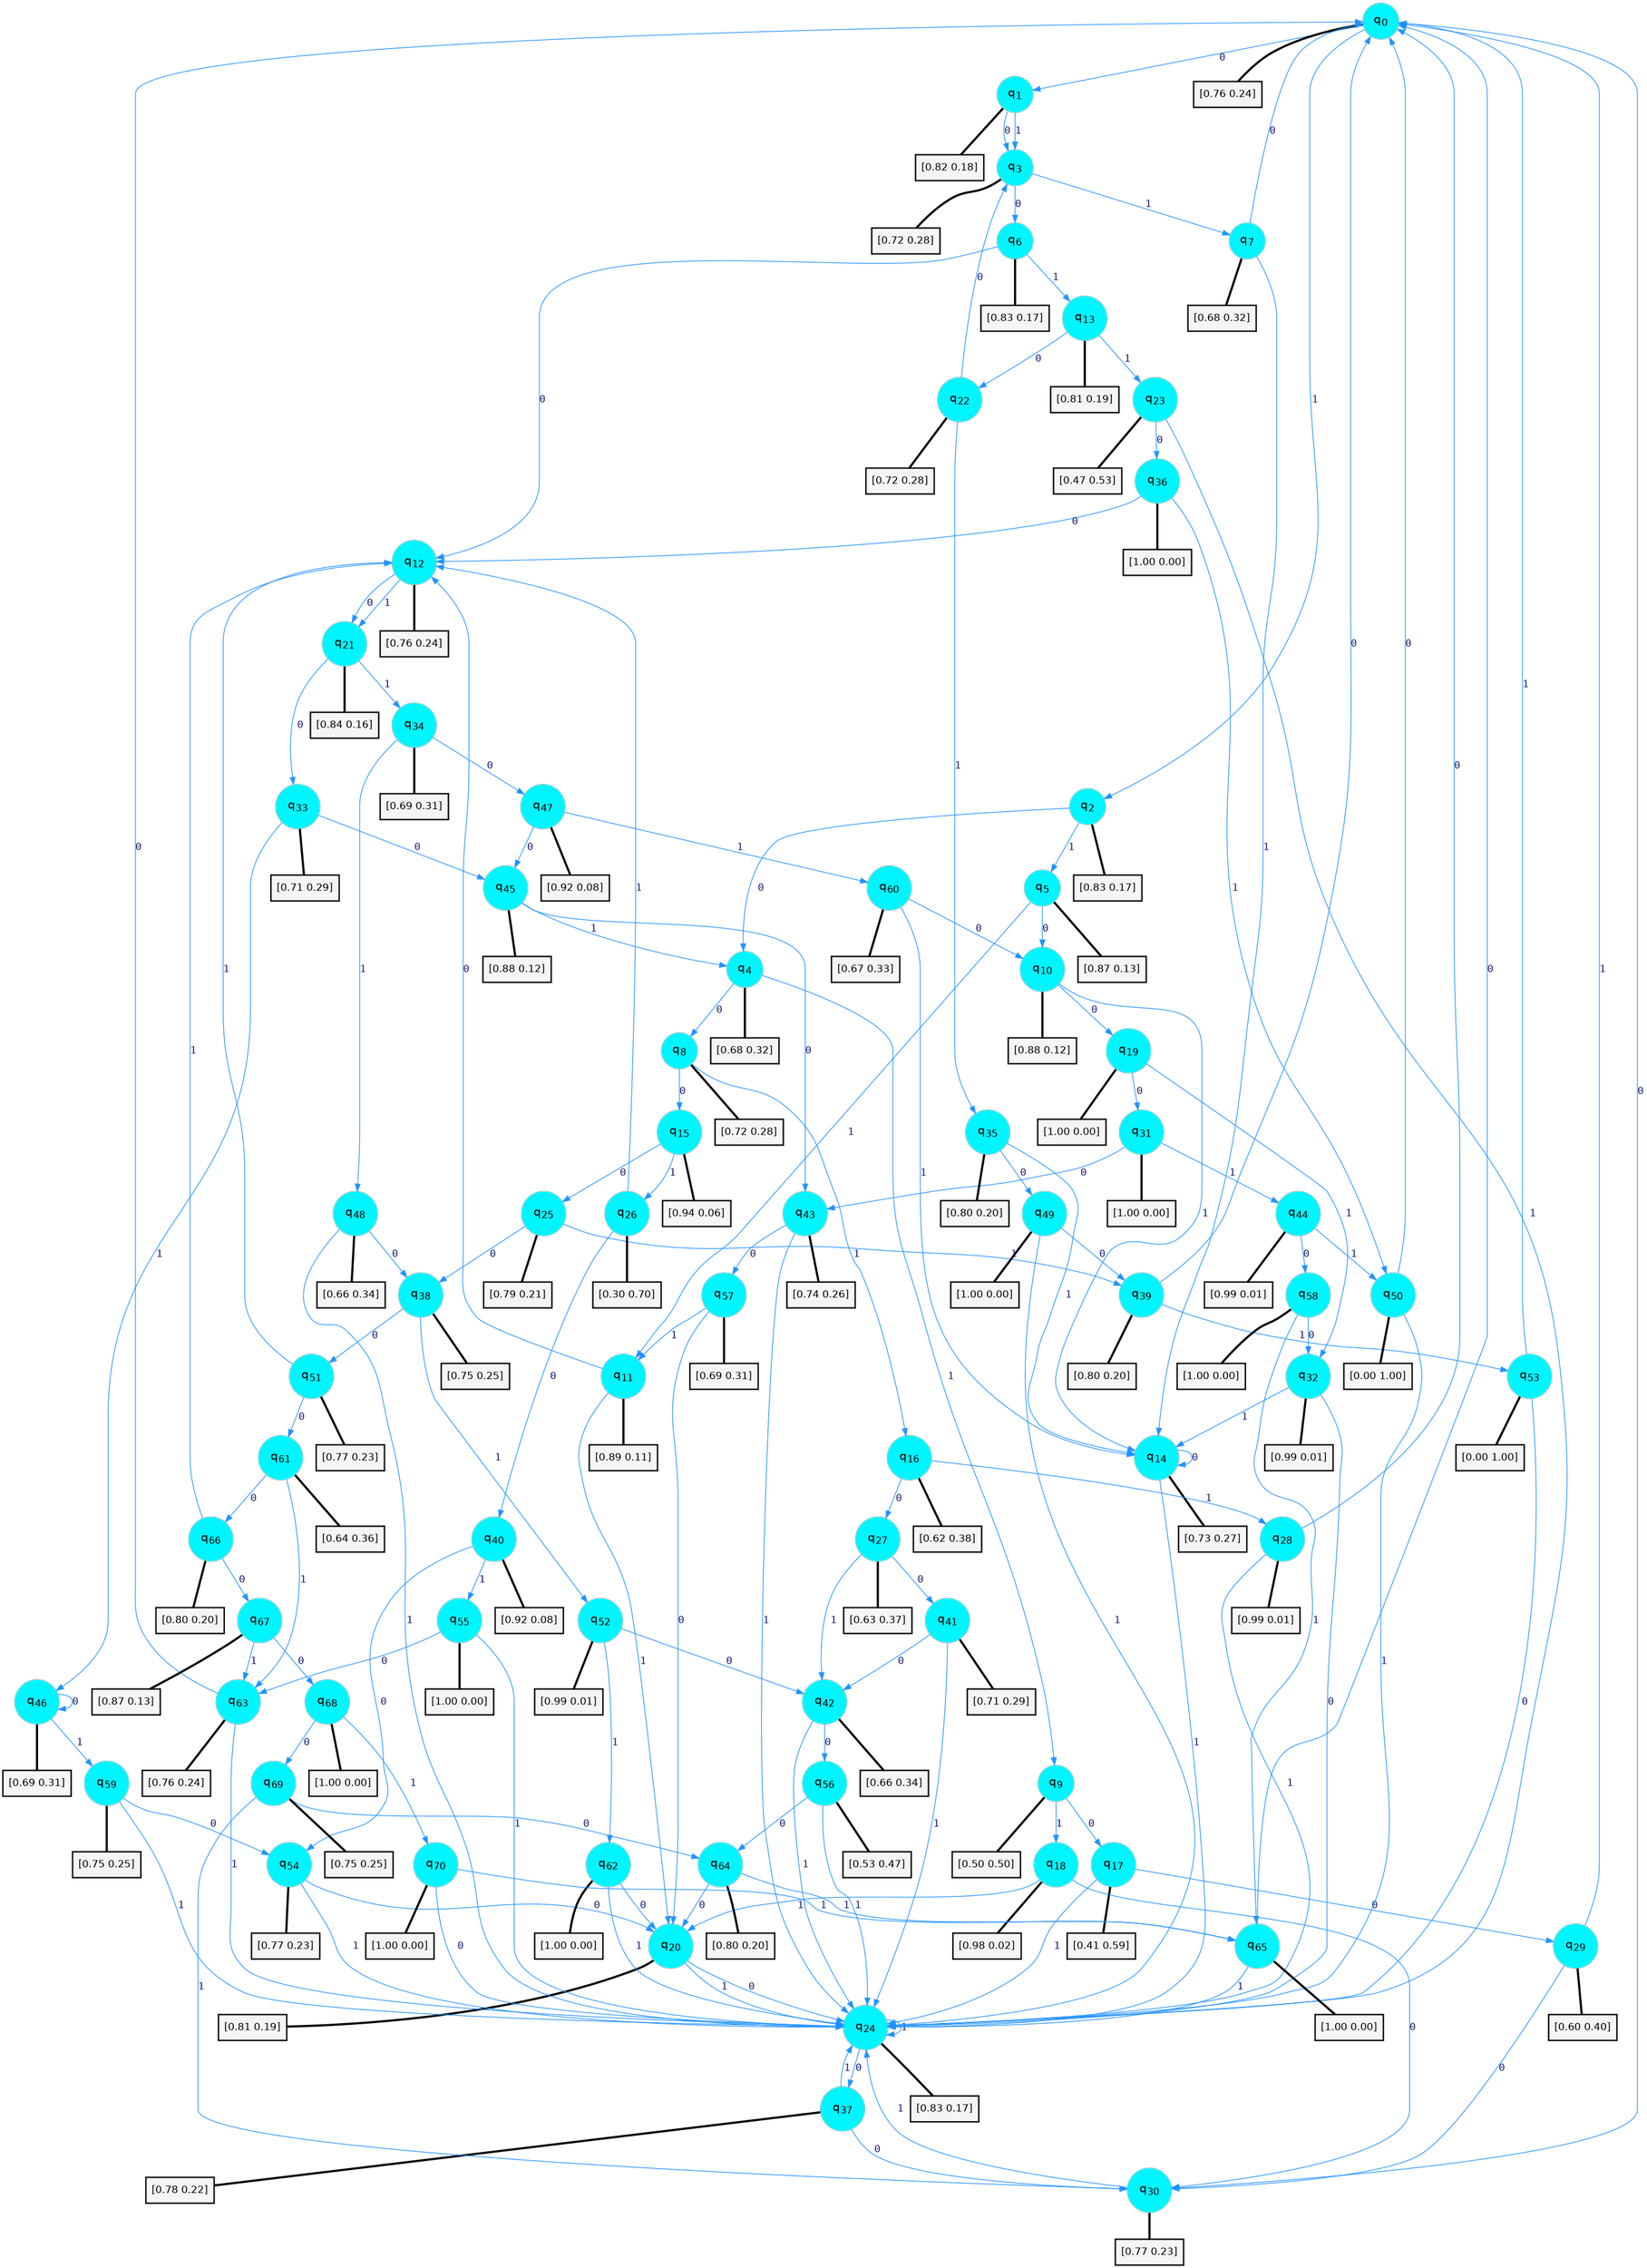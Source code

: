 digraph G {
graph [
bgcolor=transparent, dpi=300, rankdir=TD, size="40,25"];
node [
color=gray, fillcolor=turquoise1, fontcolor=black, fontname=Helvetica, fontsize=16, fontweight=bold, shape=circle, style=filled];
edge [
arrowsize=1, color=dodgerblue1, fontcolor=midnightblue, fontname=courier, fontweight=bold, penwidth=1, style=solid, weight=20];
0[label=<q<SUB>0</SUB>>];
1[label=<q<SUB>1</SUB>>];
2[label=<q<SUB>2</SUB>>];
3[label=<q<SUB>3</SUB>>];
4[label=<q<SUB>4</SUB>>];
5[label=<q<SUB>5</SUB>>];
6[label=<q<SUB>6</SUB>>];
7[label=<q<SUB>7</SUB>>];
8[label=<q<SUB>8</SUB>>];
9[label=<q<SUB>9</SUB>>];
10[label=<q<SUB>10</SUB>>];
11[label=<q<SUB>11</SUB>>];
12[label=<q<SUB>12</SUB>>];
13[label=<q<SUB>13</SUB>>];
14[label=<q<SUB>14</SUB>>];
15[label=<q<SUB>15</SUB>>];
16[label=<q<SUB>16</SUB>>];
17[label=<q<SUB>17</SUB>>];
18[label=<q<SUB>18</SUB>>];
19[label=<q<SUB>19</SUB>>];
20[label=<q<SUB>20</SUB>>];
21[label=<q<SUB>21</SUB>>];
22[label=<q<SUB>22</SUB>>];
23[label=<q<SUB>23</SUB>>];
24[label=<q<SUB>24</SUB>>];
25[label=<q<SUB>25</SUB>>];
26[label=<q<SUB>26</SUB>>];
27[label=<q<SUB>27</SUB>>];
28[label=<q<SUB>28</SUB>>];
29[label=<q<SUB>29</SUB>>];
30[label=<q<SUB>30</SUB>>];
31[label=<q<SUB>31</SUB>>];
32[label=<q<SUB>32</SUB>>];
33[label=<q<SUB>33</SUB>>];
34[label=<q<SUB>34</SUB>>];
35[label=<q<SUB>35</SUB>>];
36[label=<q<SUB>36</SUB>>];
37[label=<q<SUB>37</SUB>>];
38[label=<q<SUB>38</SUB>>];
39[label=<q<SUB>39</SUB>>];
40[label=<q<SUB>40</SUB>>];
41[label=<q<SUB>41</SUB>>];
42[label=<q<SUB>42</SUB>>];
43[label=<q<SUB>43</SUB>>];
44[label=<q<SUB>44</SUB>>];
45[label=<q<SUB>45</SUB>>];
46[label=<q<SUB>46</SUB>>];
47[label=<q<SUB>47</SUB>>];
48[label=<q<SUB>48</SUB>>];
49[label=<q<SUB>49</SUB>>];
50[label=<q<SUB>50</SUB>>];
51[label=<q<SUB>51</SUB>>];
52[label=<q<SUB>52</SUB>>];
53[label=<q<SUB>53</SUB>>];
54[label=<q<SUB>54</SUB>>];
55[label=<q<SUB>55</SUB>>];
56[label=<q<SUB>56</SUB>>];
57[label=<q<SUB>57</SUB>>];
58[label=<q<SUB>58</SUB>>];
59[label=<q<SUB>59</SUB>>];
60[label=<q<SUB>60</SUB>>];
61[label=<q<SUB>61</SUB>>];
62[label=<q<SUB>62</SUB>>];
63[label=<q<SUB>63</SUB>>];
64[label=<q<SUB>64</SUB>>];
65[label=<q<SUB>65</SUB>>];
66[label=<q<SUB>66</SUB>>];
67[label=<q<SUB>67</SUB>>];
68[label=<q<SUB>68</SUB>>];
69[label=<q<SUB>69</SUB>>];
70[label=<q<SUB>70</SUB>>];
71[label="[0.76 0.24]", shape=box,fontcolor=black, fontname=Helvetica, fontsize=14, penwidth=2, fillcolor=whitesmoke,color=black];
72[label="[0.82 0.18]", shape=box,fontcolor=black, fontname=Helvetica, fontsize=14, penwidth=2, fillcolor=whitesmoke,color=black];
73[label="[0.83 0.17]", shape=box,fontcolor=black, fontname=Helvetica, fontsize=14, penwidth=2, fillcolor=whitesmoke,color=black];
74[label="[0.72 0.28]", shape=box,fontcolor=black, fontname=Helvetica, fontsize=14, penwidth=2, fillcolor=whitesmoke,color=black];
75[label="[0.68 0.32]", shape=box,fontcolor=black, fontname=Helvetica, fontsize=14, penwidth=2, fillcolor=whitesmoke,color=black];
76[label="[0.87 0.13]", shape=box,fontcolor=black, fontname=Helvetica, fontsize=14, penwidth=2, fillcolor=whitesmoke,color=black];
77[label="[0.83 0.17]", shape=box,fontcolor=black, fontname=Helvetica, fontsize=14, penwidth=2, fillcolor=whitesmoke,color=black];
78[label="[0.68 0.32]", shape=box,fontcolor=black, fontname=Helvetica, fontsize=14, penwidth=2, fillcolor=whitesmoke,color=black];
79[label="[0.72 0.28]", shape=box,fontcolor=black, fontname=Helvetica, fontsize=14, penwidth=2, fillcolor=whitesmoke,color=black];
80[label="[0.50 0.50]", shape=box,fontcolor=black, fontname=Helvetica, fontsize=14, penwidth=2, fillcolor=whitesmoke,color=black];
81[label="[0.88 0.12]", shape=box,fontcolor=black, fontname=Helvetica, fontsize=14, penwidth=2, fillcolor=whitesmoke,color=black];
82[label="[0.89 0.11]", shape=box,fontcolor=black, fontname=Helvetica, fontsize=14, penwidth=2, fillcolor=whitesmoke,color=black];
83[label="[0.76 0.24]", shape=box,fontcolor=black, fontname=Helvetica, fontsize=14, penwidth=2, fillcolor=whitesmoke,color=black];
84[label="[0.81 0.19]", shape=box,fontcolor=black, fontname=Helvetica, fontsize=14, penwidth=2, fillcolor=whitesmoke,color=black];
85[label="[0.73 0.27]", shape=box,fontcolor=black, fontname=Helvetica, fontsize=14, penwidth=2, fillcolor=whitesmoke,color=black];
86[label="[0.94 0.06]", shape=box,fontcolor=black, fontname=Helvetica, fontsize=14, penwidth=2, fillcolor=whitesmoke,color=black];
87[label="[0.62 0.38]", shape=box,fontcolor=black, fontname=Helvetica, fontsize=14, penwidth=2, fillcolor=whitesmoke,color=black];
88[label="[0.41 0.59]", shape=box,fontcolor=black, fontname=Helvetica, fontsize=14, penwidth=2, fillcolor=whitesmoke,color=black];
89[label="[0.98 0.02]", shape=box,fontcolor=black, fontname=Helvetica, fontsize=14, penwidth=2, fillcolor=whitesmoke,color=black];
90[label="[1.00 0.00]", shape=box,fontcolor=black, fontname=Helvetica, fontsize=14, penwidth=2, fillcolor=whitesmoke,color=black];
91[label="[0.81 0.19]", shape=box,fontcolor=black, fontname=Helvetica, fontsize=14, penwidth=2, fillcolor=whitesmoke,color=black];
92[label="[0.84 0.16]", shape=box,fontcolor=black, fontname=Helvetica, fontsize=14, penwidth=2, fillcolor=whitesmoke,color=black];
93[label="[0.72 0.28]", shape=box,fontcolor=black, fontname=Helvetica, fontsize=14, penwidth=2, fillcolor=whitesmoke,color=black];
94[label="[0.47 0.53]", shape=box,fontcolor=black, fontname=Helvetica, fontsize=14, penwidth=2, fillcolor=whitesmoke,color=black];
95[label="[0.83 0.17]", shape=box,fontcolor=black, fontname=Helvetica, fontsize=14, penwidth=2, fillcolor=whitesmoke,color=black];
96[label="[0.79 0.21]", shape=box,fontcolor=black, fontname=Helvetica, fontsize=14, penwidth=2, fillcolor=whitesmoke,color=black];
97[label="[0.30 0.70]", shape=box,fontcolor=black, fontname=Helvetica, fontsize=14, penwidth=2, fillcolor=whitesmoke,color=black];
98[label="[0.63 0.37]", shape=box,fontcolor=black, fontname=Helvetica, fontsize=14, penwidth=2, fillcolor=whitesmoke,color=black];
99[label="[0.99 0.01]", shape=box,fontcolor=black, fontname=Helvetica, fontsize=14, penwidth=2, fillcolor=whitesmoke,color=black];
100[label="[0.60 0.40]", shape=box,fontcolor=black, fontname=Helvetica, fontsize=14, penwidth=2, fillcolor=whitesmoke,color=black];
101[label="[0.77 0.23]", shape=box,fontcolor=black, fontname=Helvetica, fontsize=14, penwidth=2, fillcolor=whitesmoke,color=black];
102[label="[1.00 0.00]", shape=box,fontcolor=black, fontname=Helvetica, fontsize=14, penwidth=2, fillcolor=whitesmoke,color=black];
103[label="[0.99 0.01]", shape=box,fontcolor=black, fontname=Helvetica, fontsize=14, penwidth=2, fillcolor=whitesmoke,color=black];
104[label="[0.71 0.29]", shape=box,fontcolor=black, fontname=Helvetica, fontsize=14, penwidth=2, fillcolor=whitesmoke,color=black];
105[label="[0.69 0.31]", shape=box,fontcolor=black, fontname=Helvetica, fontsize=14, penwidth=2, fillcolor=whitesmoke,color=black];
106[label="[0.80 0.20]", shape=box,fontcolor=black, fontname=Helvetica, fontsize=14, penwidth=2, fillcolor=whitesmoke,color=black];
107[label="[1.00 0.00]", shape=box,fontcolor=black, fontname=Helvetica, fontsize=14, penwidth=2, fillcolor=whitesmoke,color=black];
108[label="[0.78 0.22]", shape=box,fontcolor=black, fontname=Helvetica, fontsize=14, penwidth=2, fillcolor=whitesmoke,color=black];
109[label="[0.75 0.25]", shape=box,fontcolor=black, fontname=Helvetica, fontsize=14, penwidth=2, fillcolor=whitesmoke,color=black];
110[label="[0.80 0.20]", shape=box,fontcolor=black, fontname=Helvetica, fontsize=14, penwidth=2, fillcolor=whitesmoke,color=black];
111[label="[0.92 0.08]", shape=box,fontcolor=black, fontname=Helvetica, fontsize=14, penwidth=2, fillcolor=whitesmoke,color=black];
112[label="[0.71 0.29]", shape=box,fontcolor=black, fontname=Helvetica, fontsize=14, penwidth=2, fillcolor=whitesmoke,color=black];
113[label="[0.66 0.34]", shape=box,fontcolor=black, fontname=Helvetica, fontsize=14, penwidth=2, fillcolor=whitesmoke,color=black];
114[label="[0.74 0.26]", shape=box,fontcolor=black, fontname=Helvetica, fontsize=14, penwidth=2, fillcolor=whitesmoke,color=black];
115[label="[0.99 0.01]", shape=box,fontcolor=black, fontname=Helvetica, fontsize=14, penwidth=2, fillcolor=whitesmoke,color=black];
116[label="[0.88 0.12]", shape=box,fontcolor=black, fontname=Helvetica, fontsize=14, penwidth=2, fillcolor=whitesmoke,color=black];
117[label="[0.69 0.31]", shape=box,fontcolor=black, fontname=Helvetica, fontsize=14, penwidth=2, fillcolor=whitesmoke,color=black];
118[label="[0.92 0.08]", shape=box,fontcolor=black, fontname=Helvetica, fontsize=14, penwidth=2, fillcolor=whitesmoke,color=black];
119[label="[0.66 0.34]", shape=box,fontcolor=black, fontname=Helvetica, fontsize=14, penwidth=2, fillcolor=whitesmoke,color=black];
120[label="[1.00 0.00]", shape=box,fontcolor=black, fontname=Helvetica, fontsize=14, penwidth=2, fillcolor=whitesmoke,color=black];
121[label="[0.00 1.00]", shape=box,fontcolor=black, fontname=Helvetica, fontsize=14, penwidth=2, fillcolor=whitesmoke,color=black];
122[label="[0.77 0.23]", shape=box,fontcolor=black, fontname=Helvetica, fontsize=14, penwidth=2, fillcolor=whitesmoke,color=black];
123[label="[0.99 0.01]", shape=box,fontcolor=black, fontname=Helvetica, fontsize=14, penwidth=2, fillcolor=whitesmoke,color=black];
124[label="[0.00 1.00]", shape=box,fontcolor=black, fontname=Helvetica, fontsize=14, penwidth=2, fillcolor=whitesmoke,color=black];
125[label="[0.77 0.23]", shape=box,fontcolor=black, fontname=Helvetica, fontsize=14, penwidth=2, fillcolor=whitesmoke,color=black];
126[label="[1.00 0.00]", shape=box,fontcolor=black, fontname=Helvetica, fontsize=14, penwidth=2, fillcolor=whitesmoke,color=black];
127[label="[0.53 0.47]", shape=box,fontcolor=black, fontname=Helvetica, fontsize=14, penwidth=2, fillcolor=whitesmoke,color=black];
128[label="[0.69 0.31]", shape=box,fontcolor=black, fontname=Helvetica, fontsize=14, penwidth=2, fillcolor=whitesmoke,color=black];
129[label="[1.00 0.00]", shape=box,fontcolor=black, fontname=Helvetica, fontsize=14, penwidth=2, fillcolor=whitesmoke,color=black];
130[label="[0.75 0.25]", shape=box,fontcolor=black, fontname=Helvetica, fontsize=14, penwidth=2, fillcolor=whitesmoke,color=black];
131[label="[0.67 0.33]", shape=box,fontcolor=black, fontname=Helvetica, fontsize=14, penwidth=2, fillcolor=whitesmoke,color=black];
132[label="[0.64 0.36]", shape=box,fontcolor=black, fontname=Helvetica, fontsize=14, penwidth=2, fillcolor=whitesmoke,color=black];
133[label="[1.00 0.00]", shape=box,fontcolor=black, fontname=Helvetica, fontsize=14, penwidth=2, fillcolor=whitesmoke,color=black];
134[label="[0.76 0.24]", shape=box,fontcolor=black, fontname=Helvetica, fontsize=14, penwidth=2, fillcolor=whitesmoke,color=black];
135[label="[0.80 0.20]", shape=box,fontcolor=black, fontname=Helvetica, fontsize=14, penwidth=2, fillcolor=whitesmoke,color=black];
136[label="[1.00 0.00]", shape=box,fontcolor=black, fontname=Helvetica, fontsize=14, penwidth=2, fillcolor=whitesmoke,color=black];
137[label="[0.80 0.20]", shape=box,fontcolor=black, fontname=Helvetica, fontsize=14, penwidth=2, fillcolor=whitesmoke,color=black];
138[label="[0.87 0.13]", shape=box,fontcolor=black, fontname=Helvetica, fontsize=14, penwidth=2, fillcolor=whitesmoke,color=black];
139[label="[1.00 0.00]", shape=box,fontcolor=black, fontname=Helvetica, fontsize=14, penwidth=2, fillcolor=whitesmoke,color=black];
140[label="[0.75 0.25]", shape=box,fontcolor=black, fontname=Helvetica, fontsize=14, penwidth=2, fillcolor=whitesmoke,color=black];
141[label="[1.00 0.00]", shape=box,fontcolor=black, fontname=Helvetica, fontsize=14, penwidth=2, fillcolor=whitesmoke,color=black];
0->1 [label=0];
0->2 [label=1];
0->71 [arrowhead=none, penwidth=3,color=black];
1->3 [label=0];
1->3 [label=1];
1->72 [arrowhead=none, penwidth=3,color=black];
2->4 [label=0];
2->5 [label=1];
2->73 [arrowhead=none, penwidth=3,color=black];
3->6 [label=0];
3->7 [label=1];
3->74 [arrowhead=none, penwidth=3,color=black];
4->8 [label=0];
4->9 [label=1];
4->75 [arrowhead=none, penwidth=3,color=black];
5->10 [label=0];
5->11 [label=1];
5->76 [arrowhead=none, penwidth=3,color=black];
6->12 [label=0];
6->13 [label=1];
6->77 [arrowhead=none, penwidth=3,color=black];
7->0 [label=0];
7->14 [label=1];
7->78 [arrowhead=none, penwidth=3,color=black];
8->15 [label=0];
8->16 [label=1];
8->79 [arrowhead=none, penwidth=3,color=black];
9->17 [label=0];
9->18 [label=1];
9->80 [arrowhead=none, penwidth=3,color=black];
10->19 [label=0];
10->14 [label=1];
10->81 [arrowhead=none, penwidth=3,color=black];
11->12 [label=0];
11->20 [label=1];
11->82 [arrowhead=none, penwidth=3,color=black];
12->21 [label=0];
12->21 [label=1];
12->83 [arrowhead=none, penwidth=3,color=black];
13->22 [label=0];
13->23 [label=1];
13->84 [arrowhead=none, penwidth=3,color=black];
14->14 [label=0];
14->24 [label=1];
14->85 [arrowhead=none, penwidth=3,color=black];
15->25 [label=0];
15->26 [label=1];
15->86 [arrowhead=none, penwidth=3,color=black];
16->27 [label=0];
16->28 [label=1];
16->87 [arrowhead=none, penwidth=3,color=black];
17->29 [label=0];
17->24 [label=1];
17->88 [arrowhead=none, penwidth=3,color=black];
18->30 [label=0];
18->20 [label=1];
18->89 [arrowhead=none, penwidth=3,color=black];
19->31 [label=0];
19->32 [label=1];
19->90 [arrowhead=none, penwidth=3,color=black];
20->24 [label=0];
20->24 [label=1];
20->91 [arrowhead=none, penwidth=3,color=black];
21->33 [label=0];
21->34 [label=1];
21->92 [arrowhead=none, penwidth=3,color=black];
22->3 [label=0];
22->35 [label=1];
22->93 [arrowhead=none, penwidth=3,color=black];
23->36 [label=0];
23->24 [label=1];
23->94 [arrowhead=none, penwidth=3,color=black];
24->37 [label=0];
24->24 [label=1];
24->95 [arrowhead=none, penwidth=3,color=black];
25->38 [label=0];
25->39 [label=1];
25->96 [arrowhead=none, penwidth=3,color=black];
26->40 [label=0];
26->12 [label=1];
26->97 [arrowhead=none, penwidth=3,color=black];
27->41 [label=0];
27->42 [label=1];
27->98 [arrowhead=none, penwidth=3,color=black];
28->0 [label=0];
28->24 [label=1];
28->99 [arrowhead=none, penwidth=3,color=black];
29->30 [label=0];
29->0 [label=1];
29->100 [arrowhead=none, penwidth=3,color=black];
30->0 [label=0];
30->24 [label=1];
30->101 [arrowhead=none, penwidth=3,color=black];
31->43 [label=0];
31->44 [label=1];
31->102 [arrowhead=none, penwidth=3,color=black];
32->24 [label=0];
32->14 [label=1];
32->103 [arrowhead=none, penwidth=3,color=black];
33->45 [label=0];
33->46 [label=1];
33->104 [arrowhead=none, penwidth=3,color=black];
34->47 [label=0];
34->48 [label=1];
34->105 [arrowhead=none, penwidth=3,color=black];
35->49 [label=0];
35->14 [label=1];
35->106 [arrowhead=none, penwidth=3,color=black];
36->12 [label=0];
36->50 [label=1];
36->107 [arrowhead=none, penwidth=3,color=black];
37->30 [label=0];
37->24 [label=1];
37->108 [arrowhead=none, penwidth=3,color=black];
38->51 [label=0];
38->52 [label=1];
38->109 [arrowhead=none, penwidth=3,color=black];
39->0 [label=0];
39->53 [label=1];
39->110 [arrowhead=none, penwidth=3,color=black];
40->54 [label=0];
40->55 [label=1];
40->111 [arrowhead=none, penwidth=3,color=black];
41->42 [label=0];
41->24 [label=1];
41->112 [arrowhead=none, penwidth=3,color=black];
42->56 [label=0];
42->24 [label=1];
42->113 [arrowhead=none, penwidth=3,color=black];
43->57 [label=0];
43->24 [label=1];
43->114 [arrowhead=none, penwidth=3,color=black];
44->58 [label=0];
44->50 [label=1];
44->115 [arrowhead=none, penwidth=3,color=black];
45->43 [label=0];
45->4 [label=1];
45->116 [arrowhead=none, penwidth=3,color=black];
46->46 [label=0];
46->59 [label=1];
46->117 [arrowhead=none, penwidth=3,color=black];
47->45 [label=0];
47->60 [label=1];
47->118 [arrowhead=none, penwidth=3,color=black];
48->38 [label=0];
48->24 [label=1];
48->119 [arrowhead=none, penwidth=3,color=black];
49->39 [label=0];
49->24 [label=1];
49->120 [arrowhead=none, penwidth=3,color=black];
50->0 [label=0];
50->24 [label=1];
50->121 [arrowhead=none, penwidth=3,color=black];
51->61 [label=0];
51->12 [label=1];
51->122 [arrowhead=none, penwidth=3,color=black];
52->42 [label=0];
52->62 [label=1];
52->123 [arrowhead=none, penwidth=3,color=black];
53->24 [label=0];
53->0 [label=1];
53->124 [arrowhead=none, penwidth=3,color=black];
54->20 [label=0];
54->24 [label=1];
54->125 [arrowhead=none, penwidth=3,color=black];
55->63 [label=0];
55->24 [label=1];
55->126 [arrowhead=none, penwidth=3,color=black];
56->64 [label=0];
56->24 [label=1];
56->127 [arrowhead=none, penwidth=3,color=black];
57->20 [label=0];
57->11 [label=1];
57->128 [arrowhead=none, penwidth=3,color=black];
58->32 [label=0];
58->65 [label=1];
58->129 [arrowhead=none, penwidth=3,color=black];
59->54 [label=0];
59->24 [label=1];
59->130 [arrowhead=none, penwidth=3,color=black];
60->10 [label=0];
60->14 [label=1];
60->131 [arrowhead=none, penwidth=3,color=black];
61->66 [label=0];
61->63 [label=1];
61->132 [arrowhead=none, penwidth=3,color=black];
62->20 [label=0];
62->24 [label=1];
62->133 [arrowhead=none, penwidth=3,color=black];
63->0 [label=0];
63->24 [label=1];
63->134 [arrowhead=none, penwidth=3,color=black];
64->20 [label=0];
64->65 [label=1];
64->135 [arrowhead=none, penwidth=3,color=black];
65->0 [label=0];
65->24 [label=1];
65->136 [arrowhead=none, penwidth=3,color=black];
66->67 [label=0];
66->12 [label=1];
66->137 [arrowhead=none, penwidth=3,color=black];
67->68 [label=0];
67->63 [label=1];
67->138 [arrowhead=none, penwidth=3,color=black];
68->69 [label=0];
68->70 [label=1];
68->139 [arrowhead=none, penwidth=3,color=black];
69->64 [label=0];
69->30 [label=1];
69->140 [arrowhead=none, penwidth=3,color=black];
70->24 [label=0];
70->65 [label=1];
70->141 [arrowhead=none, penwidth=3,color=black];
}
